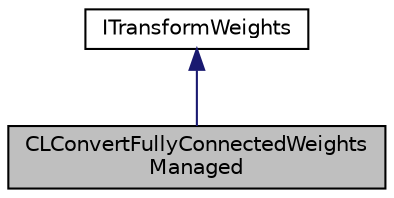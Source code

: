 digraph "CLConvertFullyConnectedWeightsManaged"
{
 // LATEX_PDF_SIZE
  edge [fontname="Helvetica",fontsize="10",labelfontname="Helvetica",labelfontsize="10"];
  node [fontname="Helvetica",fontsize="10",shape=record];
  Node1 [label="CLConvertFullyConnectedWeights\lManaged",height=0.2,width=0.4,color="black", fillcolor="grey75", style="filled", fontcolor="black",tooltip="Basic function to manage CLConvertFullyConnectedWeights."];
  Node2 -> Node1 [dir="back",color="midnightblue",fontsize="10",style="solid",fontname="Helvetica"];
  Node2 [label="ITransformWeights",height=0.2,width=0.4,color="black", fillcolor="white", style="filled",URL="$classarm__compute_1_1_i_transform_weights.xhtml",tooltip="Weights tensor transform interface In order to identify the different reshape functions,..."];
}
